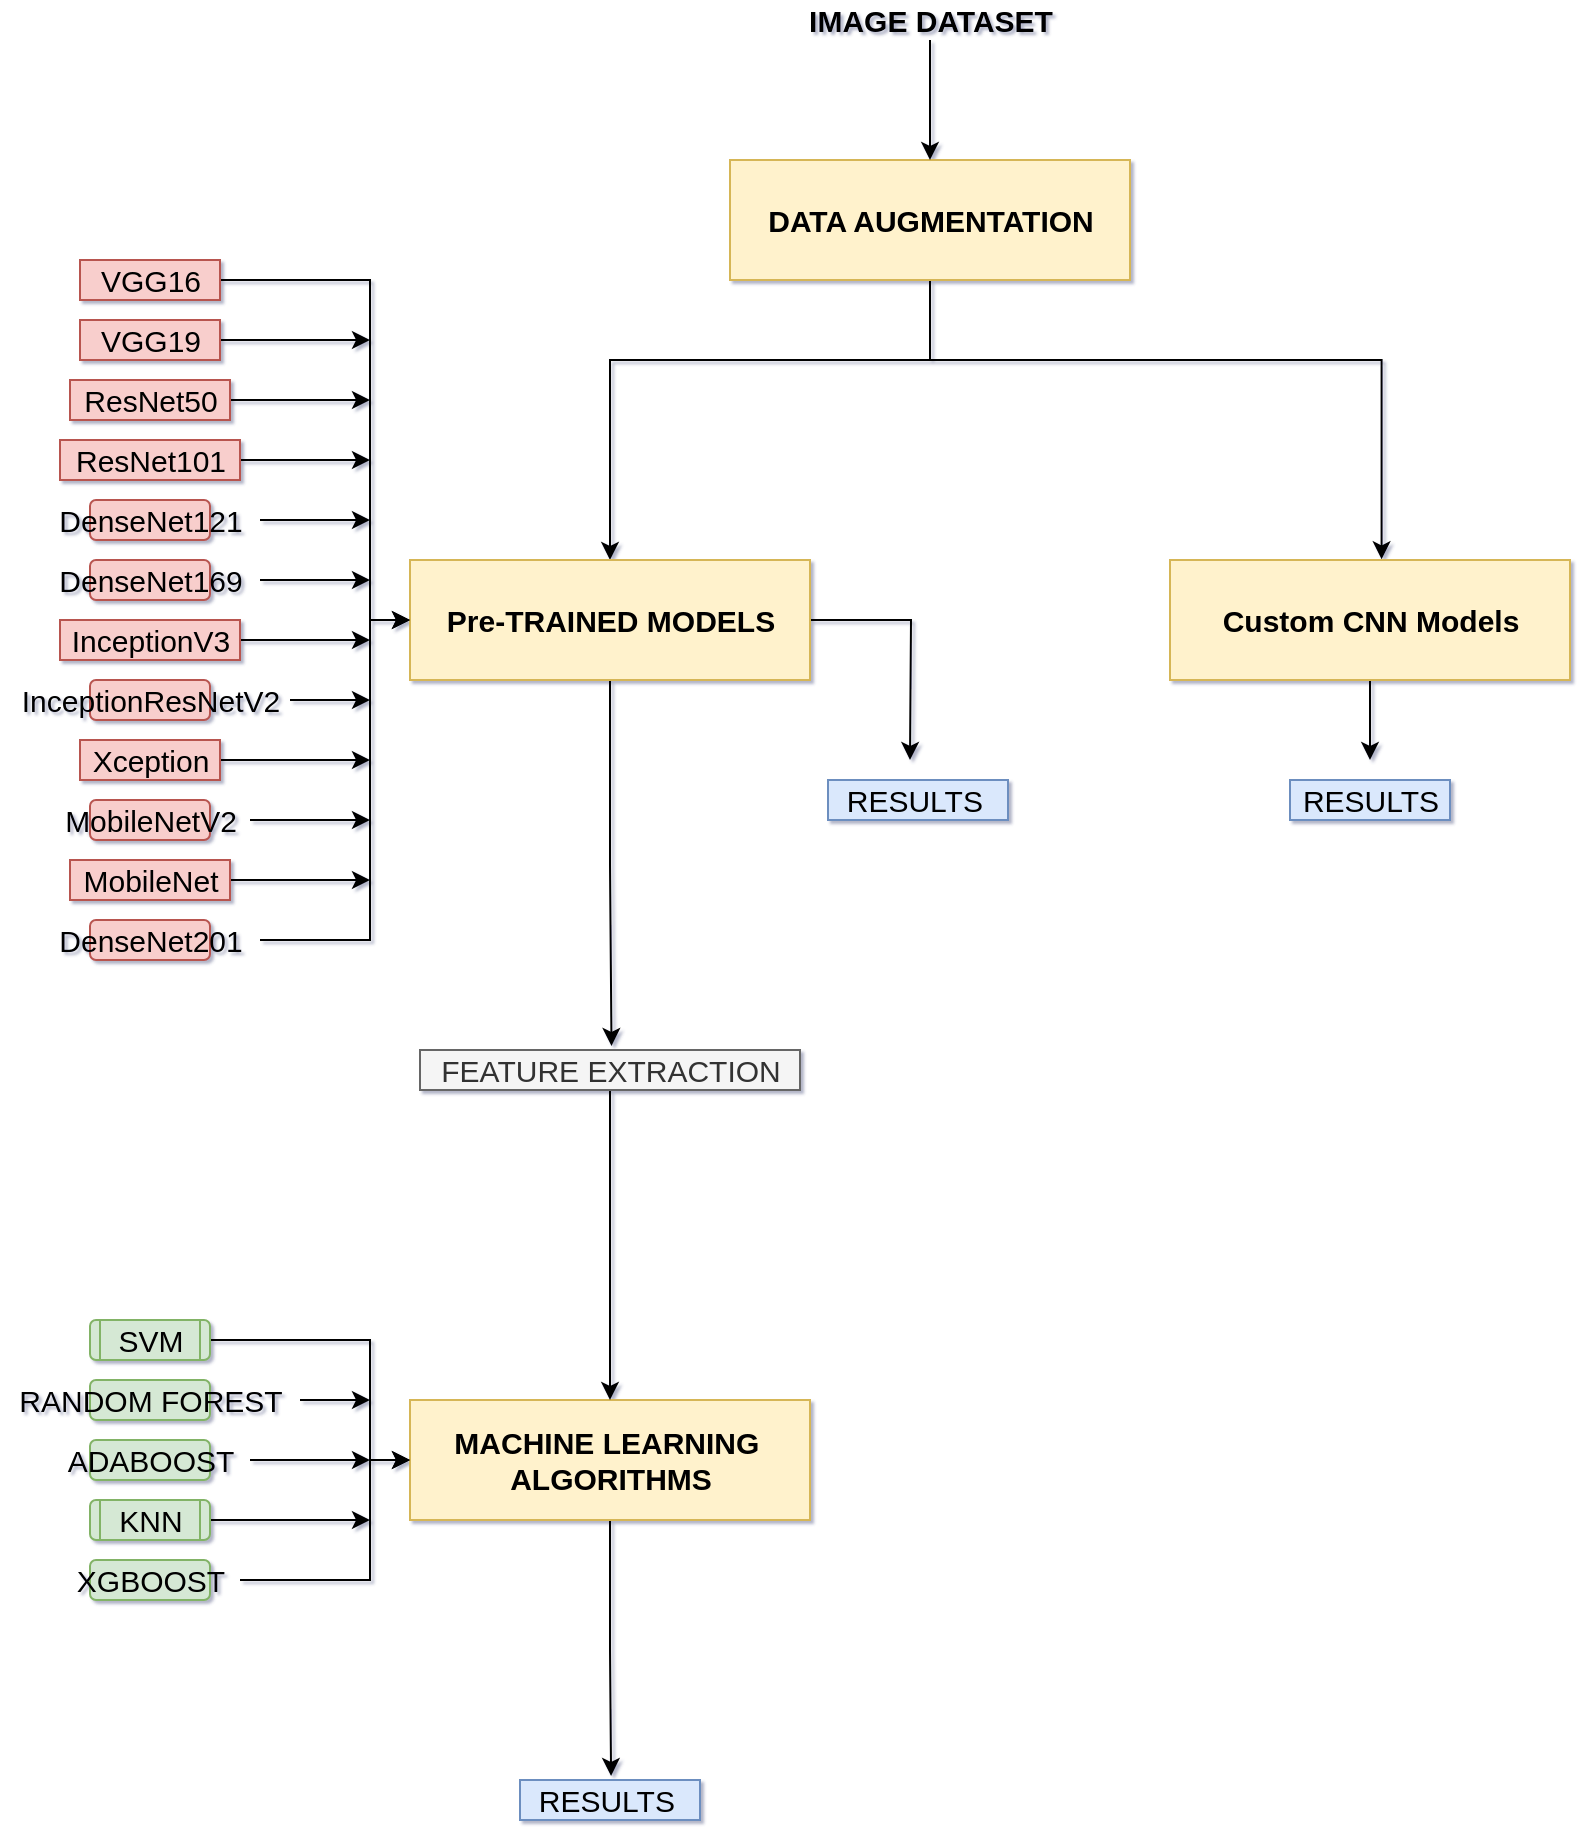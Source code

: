 <mxfile version="16.2.7" type="github"><diagram id="TPmdZGig2bM5XFNer1f_" name="Page-1"><mxGraphModel dx="2012" dy="662" grid="0" gridSize="10" guides="1" tooltips="1" connect="1" arrows="1" fold="1" page="1" pageScale="1" pageWidth="827" pageHeight="1169" background="#FFFFFF" math="0" shadow="1"><root><mxCell id="0"/><mxCell id="1" parent="0"/><mxCell id="Xqxya--Xk11Jp4x9GiUr-89" style="edgeStyle=orthogonalEdgeStyle;rounded=0;orthogonalLoop=1;jettySize=auto;html=1;entryX=0.529;entryY=-0.006;entryDx=0;entryDy=0;entryPerimeter=0;fontSize=15;" edge="1" parent="1" source="Xqxya--Xk11Jp4x9GiUr-2" target="Xqxya--Xk11Jp4x9GiUr-16"><mxGeometry relative="1" as="geometry"><Array as="points"><mxPoint x="460" y="220"/><mxPoint x="686" y="220"/></Array></mxGeometry></mxCell><mxCell id="Xqxya--Xk11Jp4x9GiUr-94" style="edgeStyle=orthogonalEdgeStyle;rounded=0;orthogonalLoop=1;jettySize=auto;html=1;entryX=0.5;entryY=0;entryDx=0;entryDy=0;fontSize=15;" edge="1" parent="1" source="Xqxya--Xk11Jp4x9GiUr-2" target="Xqxya--Xk11Jp4x9GiUr-8"><mxGeometry relative="1" as="geometry"><Array as="points"><mxPoint x="460" y="220"/><mxPoint x="300" y="220"/></Array></mxGeometry></mxCell><mxCell id="Xqxya--Xk11Jp4x9GiUr-2" value="" style="rounded=0;whiteSpace=wrap;html=1;fillColor=#fff2cc;strokeColor=#d6b656;" vertex="1" parent="1"><mxGeometry x="360" y="120" width="200" height="60" as="geometry"/></mxCell><mxCell id="Xqxya--Xk11Jp4x9GiUr-124" style="edgeStyle=orthogonalEdgeStyle;rounded=0;orthogonalLoop=1;jettySize=auto;html=1;entryX=0.5;entryY=0;entryDx=0;entryDy=0;fontSize=15;" edge="1" parent="1" source="Xqxya--Xk11Jp4x9GiUr-4" target="Xqxya--Xk11Jp4x9GiUr-2"><mxGeometry relative="1" as="geometry"/></mxCell><mxCell id="Xqxya--Xk11Jp4x9GiUr-4" value="&lt;b&gt;&lt;font style=&quot;font-size: 15px&quot;&gt;IMAGE DATASET&lt;/font&gt;&lt;/b&gt;" style="text;html=1;resizable=0;autosize=1;align=center;verticalAlign=middle;points=[];fillColor=none;strokeColor=none;rounded=0;" vertex="1" parent="1"><mxGeometry x="390" y="40" width="140" height="20" as="geometry"/></mxCell><mxCell id="Xqxya--Xk11Jp4x9GiUr-5" value="DATA AUGMENTATION" style="text;html=1;resizable=0;autosize=1;align=center;verticalAlign=middle;points=[];fillColor=none;strokeColor=none;rounded=0;fontStyle=1;fontSize=15;" vertex="1" parent="1"><mxGeometry x="370" y="140" width="180" height="20" as="geometry"/></mxCell><mxCell id="Xqxya--Xk11Jp4x9GiUr-100" style="edgeStyle=orthogonalEdgeStyle;rounded=0;orthogonalLoop=1;jettySize=auto;html=1;fontSize=15;entryX=0.504;entryY=-0.1;entryDx=0;entryDy=0;entryPerimeter=0;" edge="1" parent="1" source="Xqxya--Xk11Jp4x9GiUr-8" target="Xqxya--Xk11Jp4x9GiUr-99"><mxGeometry relative="1" as="geometry"><mxPoint x="300" y="490" as="targetPoint"/></mxGeometry></mxCell><mxCell id="Xqxya--Xk11Jp4x9GiUr-102" style="edgeStyle=orthogonalEdgeStyle;rounded=0;orthogonalLoop=1;jettySize=auto;html=1;exitX=1;exitY=0.5;exitDx=0;exitDy=0;fontSize=15;" edge="1" parent="1" source="Xqxya--Xk11Jp4x9GiUr-8"><mxGeometry relative="1" as="geometry"><mxPoint x="450" y="420" as="targetPoint"/></mxGeometry></mxCell><mxCell id="Xqxya--Xk11Jp4x9GiUr-8" value="" style="whiteSpace=wrap;html=1;fontSize=15;fillColor=#fff2cc;strokeColor=#d6b656;" vertex="1" parent="1"><mxGeometry x="200" y="320" width="200" height="60" as="geometry"/></mxCell><mxCell id="Xqxya--Xk11Jp4x9GiUr-12" value="Pre-TRAINED MODELS" style="text;html=1;resizable=0;autosize=1;align=center;verticalAlign=middle;points=[];fillColor=none;strokeColor=none;rounded=0;fontStyle=1;fontSize=15;" vertex="1" parent="1"><mxGeometry x="210" y="340" width="180" height="20" as="geometry"/></mxCell><mxCell id="Xqxya--Xk11Jp4x9GiUr-90" style="edgeStyle=orthogonalEdgeStyle;rounded=0;orthogonalLoop=1;jettySize=auto;html=1;fontSize=15;" edge="1" parent="1" source="Xqxya--Xk11Jp4x9GiUr-16"><mxGeometry relative="1" as="geometry"><mxPoint x="680" y="420" as="targetPoint"/></mxGeometry></mxCell><mxCell id="Xqxya--Xk11Jp4x9GiUr-16" value="" style="whiteSpace=wrap;html=1;rounded=0;fillColor=#fff2cc;strokeColor=#d6b656;" vertex="1" parent="1"><mxGeometry x="580" y="320" width="200" height="60" as="geometry"/></mxCell><mxCell id="Xqxya--Xk11Jp4x9GiUr-18" value="Custom CNN Models" style="text;html=1;resizable=0;autosize=1;align=center;verticalAlign=middle;points=[];fillColor=none;strokeColor=none;rounded=0;fontStyle=1;fontSize=15;" vertex="1" parent="1"><mxGeometry x="600" y="340" width="160" height="20" as="geometry"/></mxCell><mxCell id="Xqxya--Xk11Jp4x9GiUr-48" value="" style="rounded=1;whiteSpace=wrap;html=1;fontSize=15;fillColor=#f8cecc;strokeColor=#b85450;" vertex="1" parent="1"><mxGeometry x="40" y="170" width="60" height="20" as="geometry"/></mxCell><mxCell id="Xqxya--Xk11Jp4x9GiUr-51" value="" style="rounded=1;whiteSpace=wrap;html=1;fontSize=15;fillColor=#f8cecc;strokeColor=#b85450;" vertex="1" parent="1"><mxGeometry x="40" y="200" width="60" height="20" as="geometry"/></mxCell><mxCell id="Xqxya--Xk11Jp4x9GiUr-52" value="" style="rounded=1;whiteSpace=wrap;html=1;fontSize=15;fillColor=#f8cecc;strokeColor=#b85450;" vertex="1" parent="1"><mxGeometry x="40" y="230" width="60" height="20" as="geometry"/></mxCell><mxCell id="Xqxya--Xk11Jp4x9GiUr-53" value="" style="rounded=1;whiteSpace=wrap;html=1;fontSize=15;fillColor=#f8cecc;strokeColor=#b85450;" vertex="1" parent="1"><mxGeometry x="40" y="260" width="60" height="20" as="geometry"/></mxCell><mxCell id="Xqxya--Xk11Jp4x9GiUr-54" value="" style="rounded=1;whiteSpace=wrap;html=1;fontSize=15;fillColor=#f8cecc;strokeColor=#b85450;" vertex="1" parent="1"><mxGeometry x="40" y="290" width="60" height="20" as="geometry"/></mxCell><mxCell id="Xqxya--Xk11Jp4x9GiUr-55" value="" style="rounded=1;whiteSpace=wrap;html=1;fontSize=15;fillColor=#f8cecc;strokeColor=#b85450;" vertex="1" parent="1"><mxGeometry x="40" y="320" width="60" height="20" as="geometry"/></mxCell><mxCell id="Xqxya--Xk11Jp4x9GiUr-56" value="" style="rounded=1;whiteSpace=wrap;html=1;fontSize=15;fillColor=#f8cecc;strokeColor=#b85450;" vertex="1" parent="1"><mxGeometry x="40" y="350" width="60" height="20" as="geometry"/></mxCell><mxCell id="Xqxya--Xk11Jp4x9GiUr-57" value="" style="rounded=1;whiteSpace=wrap;html=1;fontSize=15;fillColor=#f8cecc;strokeColor=#b85450;" vertex="1" parent="1"><mxGeometry x="40" y="380" width="60" height="20" as="geometry"/></mxCell><mxCell id="Xqxya--Xk11Jp4x9GiUr-58" value="" style="rounded=1;whiteSpace=wrap;html=1;fontSize=15;fillColor=#f8cecc;strokeColor=#b85450;" vertex="1" parent="1"><mxGeometry x="40" y="410" width="60" height="20" as="geometry"/></mxCell><mxCell id="Xqxya--Xk11Jp4x9GiUr-59" value="" style="rounded=1;whiteSpace=wrap;html=1;fontSize=15;fillColor=#f8cecc;strokeColor=#b85450;" vertex="1" parent="1"><mxGeometry x="40" y="440" width="60" height="20" as="geometry"/></mxCell><mxCell id="Xqxya--Xk11Jp4x9GiUr-60" value="" style="rounded=1;whiteSpace=wrap;html=1;fontSize=15;fillColor=#f8cecc;strokeColor=#b85450;" vertex="1" parent="1"><mxGeometry x="40" y="470" width="60" height="20" as="geometry"/></mxCell><mxCell id="Xqxya--Xk11Jp4x9GiUr-61" value="" style="rounded=1;whiteSpace=wrap;html=1;fontSize=15;fillColor=#f8cecc;strokeColor=#b85450;" vertex="1" parent="1"><mxGeometry x="40" y="500" width="60" height="20" as="geometry"/></mxCell><mxCell id="Xqxya--Xk11Jp4x9GiUr-75" style="edgeStyle=orthogonalEdgeStyle;rounded=0;orthogonalLoop=1;jettySize=auto;html=1;entryX=0;entryY=0.5;entryDx=0;entryDy=0;fontSize=15;" edge="1" parent="1" source="Xqxya--Xk11Jp4x9GiUr-63" target="Xqxya--Xk11Jp4x9GiUr-8"><mxGeometry relative="1" as="geometry"><Array as="points"><mxPoint x="180" y="180"/><mxPoint x="180" y="350"/></Array></mxGeometry></mxCell><mxCell id="Xqxya--Xk11Jp4x9GiUr-63" value="VGG16" style="text;html=1;resizable=0;autosize=1;align=center;verticalAlign=middle;points=[];fillColor=#f8cecc;strokeColor=#b85450;rounded=0;fontSize=15;" vertex="1" parent="1"><mxGeometry x="35" y="170" width="70" height="20" as="geometry"/></mxCell><mxCell id="Xqxya--Xk11Jp4x9GiUr-77" style="edgeStyle=orthogonalEdgeStyle;rounded=0;orthogonalLoop=1;jettySize=auto;html=1;fontSize=15;" edge="1" parent="1" source="Xqxya--Xk11Jp4x9GiUr-64"><mxGeometry relative="1" as="geometry"><mxPoint x="180" y="210.0" as="targetPoint"/></mxGeometry></mxCell><mxCell id="Xqxya--Xk11Jp4x9GiUr-64" value="VGG19" style="text;html=1;resizable=0;autosize=1;align=center;verticalAlign=middle;points=[];fillColor=#f8cecc;strokeColor=#b85450;rounded=0;fontSize=15;" vertex="1" parent="1"><mxGeometry x="35" y="200" width="70" height="20" as="geometry"/></mxCell><mxCell id="Xqxya--Xk11Jp4x9GiUr-78" style="edgeStyle=orthogonalEdgeStyle;rounded=0;orthogonalLoop=1;jettySize=auto;html=1;fontSize=15;" edge="1" parent="1" source="Xqxya--Xk11Jp4x9GiUr-65"><mxGeometry relative="1" as="geometry"><mxPoint x="180" y="240.0" as="targetPoint"/></mxGeometry></mxCell><mxCell id="Xqxya--Xk11Jp4x9GiUr-65" value="ResNet50" style="text;html=1;resizable=0;autosize=1;align=center;verticalAlign=middle;points=[];fillColor=#f8cecc;strokeColor=#b85450;rounded=0;fontSize=15;" vertex="1" parent="1"><mxGeometry x="30" y="230" width="80" height="20" as="geometry"/></mxCell><mxCell id="Xqxya--Xk11Jp4x9GiUr-79" style="edgeStyle=orthogonalEdgeStyle;rounded=0;orthogonalLoop=1;jettySize=auto;html=1;fontSize=15;" edge="1" parent="1" source="Xqxya--Xk11Jp4x9GiUr-66"><mxGeometry relative="1" as="geometry"><mxPoint x="180" y="270.0" as="targetPoint"/></mxGeometry></mxCell><mxCell id="Xqxya--Xk11Jp4x9GiUr-66" value="ResNet101" style="text;html=1;resizable=0;autosize=1;align=center;verticalAlign=middle;points=[];fillColor=#f8cecc;strokeColor=#b85450;rounded=0;fontSize=15;" vertex="1" parent="1"><mxGeometry x="25" y="260" width="90" height="20" as="geometry"/></mxCell><mxCell id="Xqxya--Xk11Jp4x9GiUr-80" style="edgeStyle=orthogonalEdgeStyle;rounded=0;orthogonalLoop=1;jettySize=auto;html=1;fontSize=15;" edge="1" parent="1" source="Xqxya--Xk11Jp4x9GiUr-67"><mxGeometry relative="1" as="geometry"><mxPoint x="180" y="300.0" as="targetPoint"/></mxGeometry></mxCell><mxCell id="Xqxya--Xk11Jp4x9GiUr-67" value="DenseNet121" style="text;html=1;resizable=0;autosize=1;align=center;verticalAlign=middle;points=[];fillColor=none;strokeColor=none;rounded=0;fontSize=15;" vertex="1" parent="1"><mxGeometry x="15" y="290" width="110" height="20" as="geometry"/></mxCell><mxCell id="Xqxya--Xk11Jp4x9GiUr-81" style="edgeStyle=orthogonalEdgeStyle;rounded=0;orthogonalLoop=1;jettySize=auto;html=1;fontSize=15;" edge="1" parent="1" source="Xqxya--Xk11Jp4x9GiUr-68"><mxGeometry relative="1" as="geometry"><mxPoint x="180" y="330.0" as="targetPoint"/></mxGeometry></mxCell><mxCell id="Xqxya--Xk11Jp4x9GiUr-68" value="DenseNet169" style="text;html=1;resizable=0;autosize=1;align=center;verticalAlign=middle;points=[];fillColor=none;strokeColor=none;rounded=0;fontSize=15;" vertex="1" parent="1"><mxGeometry x="15" y="320" width="110" height="20" as="geometry"/></mxCell><mxCell id="Xqxya--Xk11Jp4x9GiUr-84" style="edgeStyle=orthogonalEdgeStyle;rounded=0;orthogonalLoop=1;jettySize=auto;html=1;fontSize=15;" edge="1" parent="1" source="Xqxya--Xk11Jp4x9GiUr-69"><mxGeometry relative="1" as="geometry"><mxPoint x="180" y="360.0" as="targetPoint"/></mxGeometry></mxCell><mxCell id="Xqxya--Xk11Jp4x9GiUr-69" value="InceptionV3" style="text;html=1;resizable=0;autosize=1;align=center;verticalAlign=middle;points=[];fillColor=#f8cecc;strokeColor=#b85450;rounded=0;fontSize=15;" vertex="1" parent="1"><mxGeometry x="25" y="350" width="90" height="20" as="geometry"/></mxCell><mxCell id="Xqxya--Xk11Jp4x9GiUr-85" style="edgeStyle=orthogonalEdgeStyle;rounded=0;orthogonalLoop=1;jettySize=auto;html=1;fontSize=15;" edge="1" parent="1" source="Xqxya--Xk11Jp4x9GiUr-70"><mxGeometry relative="1" as="geometry"><mxPoint x="180" y="390" as="targetPoint"/></mxGeometry></mxCell><mxCell id="Xqxya--Xk11Jp4x9GiUr-70" value="InceptionResNetV2" style="text;html=1;resizable=0;autosize=1;align=center;verticalAlign=middle;points=[];fillColor=none;strokeColor=none;rounded=0;fontSize=15;" vertex="1" parent="1"><mxGeometry y="380" width="140" height="20" as="geometry"/></mxCell><mxCell id="Xqxya--Xk11Jp4x9GiUr-86" style="edgeStyle=orthogonalEdgeStyle;rounded=0;orthogonalLoop=1;jettySize=auto;html=1;fontSize=15;" edge="1" parent="1" source="Xqxya--Xk11Jp4x9GiUr-71"><mxGeometry relative="1" as="geometry"><mxPoint x="180" y="420" as="targetPoint"/></mxGeometry></mxCell><mxCell id="Xqxya--Xk11Jp4x9GiUr-71" value="Xception" style="text;html=1;resizable=0;autosize=1;align=center;verticalAlign=middle;points=[];fillColor=#f8cecc;strokeColor=#b85450;rounded=0;fontSize=15;" vertex="1" parent="1"><mxGeometry x="35" y="410" width="70" height="20" as="geometry"/></mxCell><mxCell id="Xqxya--Xk11Jp4x9GiUr-87" style="edgeStyle=orthogonalEdgeStyle;rounded=0;orthogonalLoop=1;jettySize=auto;html=1;fontSize=15;" edge="1" parent="1" source="Xqxya--Xk11Jp4x9GiUr-72"><mxGeometry relative="1" as="geometry"><mxPoint x="180" y="450" as="targetPoint"/></mxGeometry></mxCell><mxCell id="Xqxya--Xk11Jp4x9GiUr-72" value="MobileNetV2" style="text;html=1;resizable=0;autosize=1;align=center;verticalAlign=middle;points=[];fillColor=none;strokeColor=none;rounded=0;fontSize=15;" vertex="1" parent="1"><mxGeometry x="20" y="440" width="100" height="20" as="geometry"/></mxCell><mxCell id="Xqxya--Xk11Jp4x9GiUr-88" style="edgeStyle=orthogonalEdgeStyle;rounded=0;orthogonalLoop=1;jettySize=auto;html=1;fontSize=15;" edge="1" parent="1" source="Xqxya--Xk11Jp4x9GiUr-73"><mxGeometry relative="1" as="geometry"><mxPoint x="180" y="480" as="targetPoint"/></mxGeometry></mxCell><mxCell id="Xqxya--Xk11Jp4x9GiUr-73" value="MobileNet" style="text;html=1;resizable=0;autosize=1;align=center;verticalAlign=middle;points=[];fillColor=#f8cecc;strokeColor=#b85450;rounded=0;fontSize=15;" vertex="1" parent="1"><mxGeometry x="30" y="470" width="80" height="20" as="geometry"/></mxCell><mxCell id="Xqxya--Xk11Jp4x9GiUr-83" style="edgeStyle=orthogonalEdgeStyle;rounded=0;orthogonalLoop=1;jettySize=auto;html=1;entryX=0;entryY=0.5;entryDx=0;entryDy=0;fontSize=15;" edge="1" parent="1" source="Xqxya--Xk11Jp4x9GiUr-74" target="Xqxya--Xk11Jp4x9GiUr-8"><mxGeometry relative="1" as="geometry"><Array as="points"><mxPoint x="180" y="510"/><mxPoint x="180" y="350"/></Array></mxGeometry></mxCell><mxCell id="Xqxya--Xk11Jp4x9GiUr-74" value="DenseNet201" style="text;html=1;resizable=0;autosize=1;align=center;verticalAlign=middle;points=[];fillColor=none;strokeColor=none;rounded=0;fontSize=15;" vertex="1" parent="1"><mxGeometry x="15" y="500" width="110" height="20" as="geometry"/></mxCell><mxCell id="Xqxya--Xk11Jp4x9GiUr-92" value="&lt;span style=&quot;font-weight: normal&quot;&gt;&lt;font style=&quot;font-size: 15px&quot;&gt;RESULTS&lt;/font&gt;&lt;/span&gt;" style="text;html=1;resizable=0;autosize=1;align=center;verticalAlign=middle;points=[];fillColor=#dae8fc;strokeColor=#6c8ebf;rounded=0;fontStyle=1" vertex="1" parent="1"><mxGeometry x="640" y="430" width="80" height="20" as="geometry"/></mxCell><mxCell id="Xqxya--Xk11Jp4x9GiUr-123" style="edgeStyle=orthogonalEdgeStyle;rounded=0;orthogonalLoop=1;jettySize=auto;html=1;entryX=0.506;entryY=-0.1;entryDx=0;entryDy=0;entryPerimeter=0;fontSize=15;" edge="1" parent="1" source="Xqxya--Xk11Jp4x9GiUr-98" target="Xqxya--Xk11Jp4x9GiUr-121"><mxGeometry relative="1" as="geometry"/></mxCell><mxCell id="Xqxya--Xk11Jp4x9GiUr-98" value="" style="whiteSpace=wrap;html=1;rounded=0;fillColor=#fff2cc;strokeColor=#d6b656;" vertex="1" parent="1"><mxGeometry x="200" y="740" width="200" height="60" as="geometry"/></mxCell><mxCell id="Xqxya--Xk11Jp4x9GiUr-101" style="edgeStyle=orthogonalEdgeStyle;rounded=0;orthogonalLoop=1;jettySize=auto;html=1;entryX=0.5;entryY=0;entryDx=0;entryDy=0;fontSize=15;" edge="1" parent="1" source="Xqxya--Xk11Jp4x9GiUr-99" target="Xqxya--Xk11Jp4x9GiUr-98"><mxGeometry relative="1" as="geometry"/></mxCell><mxCell id="Xqxya--Xk11Jp4x9GiUr-99" value="&lt;span style=&quot;font-size: 15px ; font-weight: 400&quot;&gt;FEATURE EXTRACTION&lt;/span&gt;" style="text;html=1;resizable=0;autosize=1;align=center;verticalAlign=middle;points=[];fillColor=#f5f5f5;strokeColor=#666666;rounded=0;fontStyle=1;fontColor=#333333;" vertex="1" parent="1"><mxGeometry x="205" y="565" width="190" height="20" as="geometry"/></mxCell><mxCell id="Xqxya--Xk11Jp4x9GiUr-103" value="&lt;span style=&quot;font-weight: normal&quot;&gt;&lt;font style=&quot;font-size: 15px&quot;&gt;RESULTS&amp;nbsp;&lt;/font&gt;&lt;/span&gt;" style="text;html=1;resizable=0;autosize=1;align=center;verticalAlign=middle;points=[];fillColor=#dae8fc;strokeColor=#6c8ebf;rounded=0;fontStyle=1" vertex="1" parent="1"><mxGeometry x="409" y="430" width="90" height="20" as="geometry"/></mxCell><mxCell id="Xqxya--Xk11Jp4x9GiUr-104" value="MACHINE LEARNING&amp;nbsp;&lt;br&gt;ALGORITHMS" style="text;html=1;resizable=0;autosize=1;align=center;verticalAlign=middle;points=[];rounded=0;fontStyle=1;fontSize=15;" vertex="1" parent="1"><mxGeometry x="215" y="750" width="170" height="40" as="geometry"/></mxCell><mxCell id="Xqxya--Xk11Jp4x9GiUr-116" style="edgeStyle=orthogonalEdgeStyle;rounded=0;orthogonalLoop=1;jettySize=auto;html=1;exitX=1;exitY=0.5;exitDx=0;exitDy=0;entryX=0;entryY=0.5;entryDx=0;entryDy=0;fontSize=15;" edge="1" parent="1" source="Xqxya--Xk11Jp4x9GiUr-105" target="Xqxya--Xk11Jp4x9GiUr-98"><mxGeometry relative="1" as="geometry"><Array as="points"><mxPoint x="180" y="710"/><mxPoint x="180" y="770"/></Array></mxGeometry></mxCell><mxCell id="Xqxya--Xk11Jp4x9GiUr-105" value="" style="rounded=1;whiteSpace=wrap;html=1;fontSize=15;fillColor=#d5e8d4;strokeColor=#82b366;" vertex="1" parent="1"><mxGeometry x="40" y="700" width="60" height="20" as="geometry"/></mxCell><mxCell id="Xqxya--Xk11Jp4x9GiUr-106" value="" style="rounded=1;whiteSpace=wrap;html=1;fontSize=15;fillColor=#d5e8d4;strokeColor=#82b366;" vertex="1" parent="1"><mxGeometry x="40" y="730" width="60" height="20" as="geometry"/></mxCell><mxCell id="Xqxya--Xk11Jp4x9GiUr-107" value="" style="rounded=1;whiteSpace=wrap;html=1;fontSize=15;fillColor=#d5e8d4;strokeColor=#82b366;" vertex="1" parent="1"><mxGeometry x="40" y="760" width="60" height="20" as="geometry"/></mxCell><mxCell id="Xqxya--Xk11Jp4x9GiUr-120" style="edgeStyle=orthogonalEdgeStyle;rounded=0;orthogonalLoop=1;jettySize=auto;html=1;fontSize=15;" edge="1" parent="1" source="Xqxya--Xk11Jp4x9GiUr-108"><mxGeometry relative="1" as="geometry"><mxPoint x="180" y="800" as="targetPoint"/></mxGeometry></mxCell><mxCell id="Xqxya--Xk11Jp4x9GiUr-108" value="" style="rounded=1;whiteSpace=wrap;html=1;fontSize=15;fillColor=#d5e8d4;strokeColor=#82b366;" vertex="1" parent="1"><mxGeometry x="40" y="790" width="60" height="20" as="geometry"/></mxCell><mxCell id="Xqxya--Xk11Jp4x9GiUr-109" value="" style="rounded=1;whiteSpace=wrap;html=1;fontSize=15;fillColor=#d5e8d4;strokeColor=#82b366;" vertex="1" parent="1"><mxGeometry x="40" y="820" width="60" height="20" as="geometry"/></mxCell><mxCell id="Xqxya--Xk11Jp4x9GiUr-111" value="SVM" style="text;html=1;resizable=0;autosize=1;align=center;verticalAlign=middle;points=[];fillColor=#d5e8d4;strokeColor=#82b366;rounded=0;fontSize=15;" vertex="1" parent="1"><mxGeometry x="45" y="700" width="50" height="20" as="geometry"/></mxCell><mxCell id="Xqxya--Xk11Jp4x9GiUr-118" style="edgeStyle=orthogonalEdgeStyle;rounded=0;orthogonalLoop=1;jettySize=auto;html=1;fontSize=15;" edge="1" parent="1" source="Xqxya--Xk11Jp4x9GiUr-112"><mxGeometry relative="1" as="geometry"><mxPoint x="180" y="770" as="targetPoint"/></mxGeometry></mxCell><mxCell id="Xqxya--Xk11Jp4x9GiUr-112" value="ADABOOST" style="text;html=1;resizable=0;autosize=1;align=center;verticalAlign=middle;points=[];fillColor=none;strokeColor=none;rounded=0;fontSize=15;" vertex="1" parent="1"><mxGeometry x="20" y="760" width="100" height="20" as="geometry"/></mxCell><mxCell id="Xqxya--Xk11Jp4x9GiUr-113" value="KNN" style="text;html=1;resizable=0;autosize=1;align=center;verticalAlign=middle;points=[];fillColor=#d5e8d4;strokeColor=#82b366;rounded=0;fontSize=15;" vertex="1" parent="1"><mxGeometry x="45" y="790" width="50" height="20" as="geometry"/></mxCell><mxCell id="Xqxya--Xk11Jp4x9GiUr-119" style="edgeStyle=orthogonalEdgeStyle;rounded=0;orthogonalLoop=1;jettySize=auto;html=1;fontSize=15;" edge="1" parent="1" source="Xqxya--Xk11Jp4x9GiUr-114"><mxGeometry relative="1" as="geometry"><mxPoint x="200" y="770" as="targetPoint"/><Array as="points"><mxPoint x="180" y="830"/><mxPoint x="180" y="770"/></Array></mxGeometry></mxCell><mxCell id="Xqxya--Xk11Jp4x9GiUr-114" value="XGBOOST" style="text;html=1;resizable=0;autosize=1;align=center;verticalAlign=middle;points=[];fillColor=none;strokeColor=none;rounded=0;fontSize=15;" vertex="1" parent="1"><mxGeometry x="25" y="820" width="90" height="20" as="geometry"/></mxCell><mxCell id="Xqxya--Xk11Jp4x9GiUr-117" style="edgeStyle=orthogonalEdgeStyle;rounded=0;orthogonalLoop=1;jettySize=auto;html=1;fontSize=15;" edge="1" parent="1" source="Xqxya--Xk11Jp4x9GiUr-115"><mxGeometry relative="1" as="geometry"><mxPoint x="180" y="740" as="targetPoint"/></mxGeometry></mxCell><mxCell id="Xqxya--Xk11Jp4x9GiUr-115" value="RANDOM FOREST" style="text;html=1;resizable=0;autosize=1;align=center;verticalAlign=middle;points=[];fillColor=none;strokeColor=none;rounded=0;fontSize=15;" vertex="1" parent="1"><mxGeometry x="-5" y="730" width="150" height="20" as="geometry"/></mxCell><mxCell id="Xqxya--Xk11Jp4x9GiUr-121" value="&lt;span style=&quot;font-weight: normal&quot;&gt;&lt;font style=&quot;font-size: 15px&quot;&gt;RESULTS&amp;nbsp;&lt;/font&gt;&lt;/span&gt;" style="text;html=1;resizable=0;autosize=1;align=center;verticalAlign=middle;points=[];fillColor=#dae8fc;strokeColor=#6c8ebf;rounded=0;fontStyle=1" vertex="1" parent="1"><mxGeometry x="255" y="930" width="90" height="20" as="geometry"/></mxCell></root></mxGraphModel></diagram></mxfile>